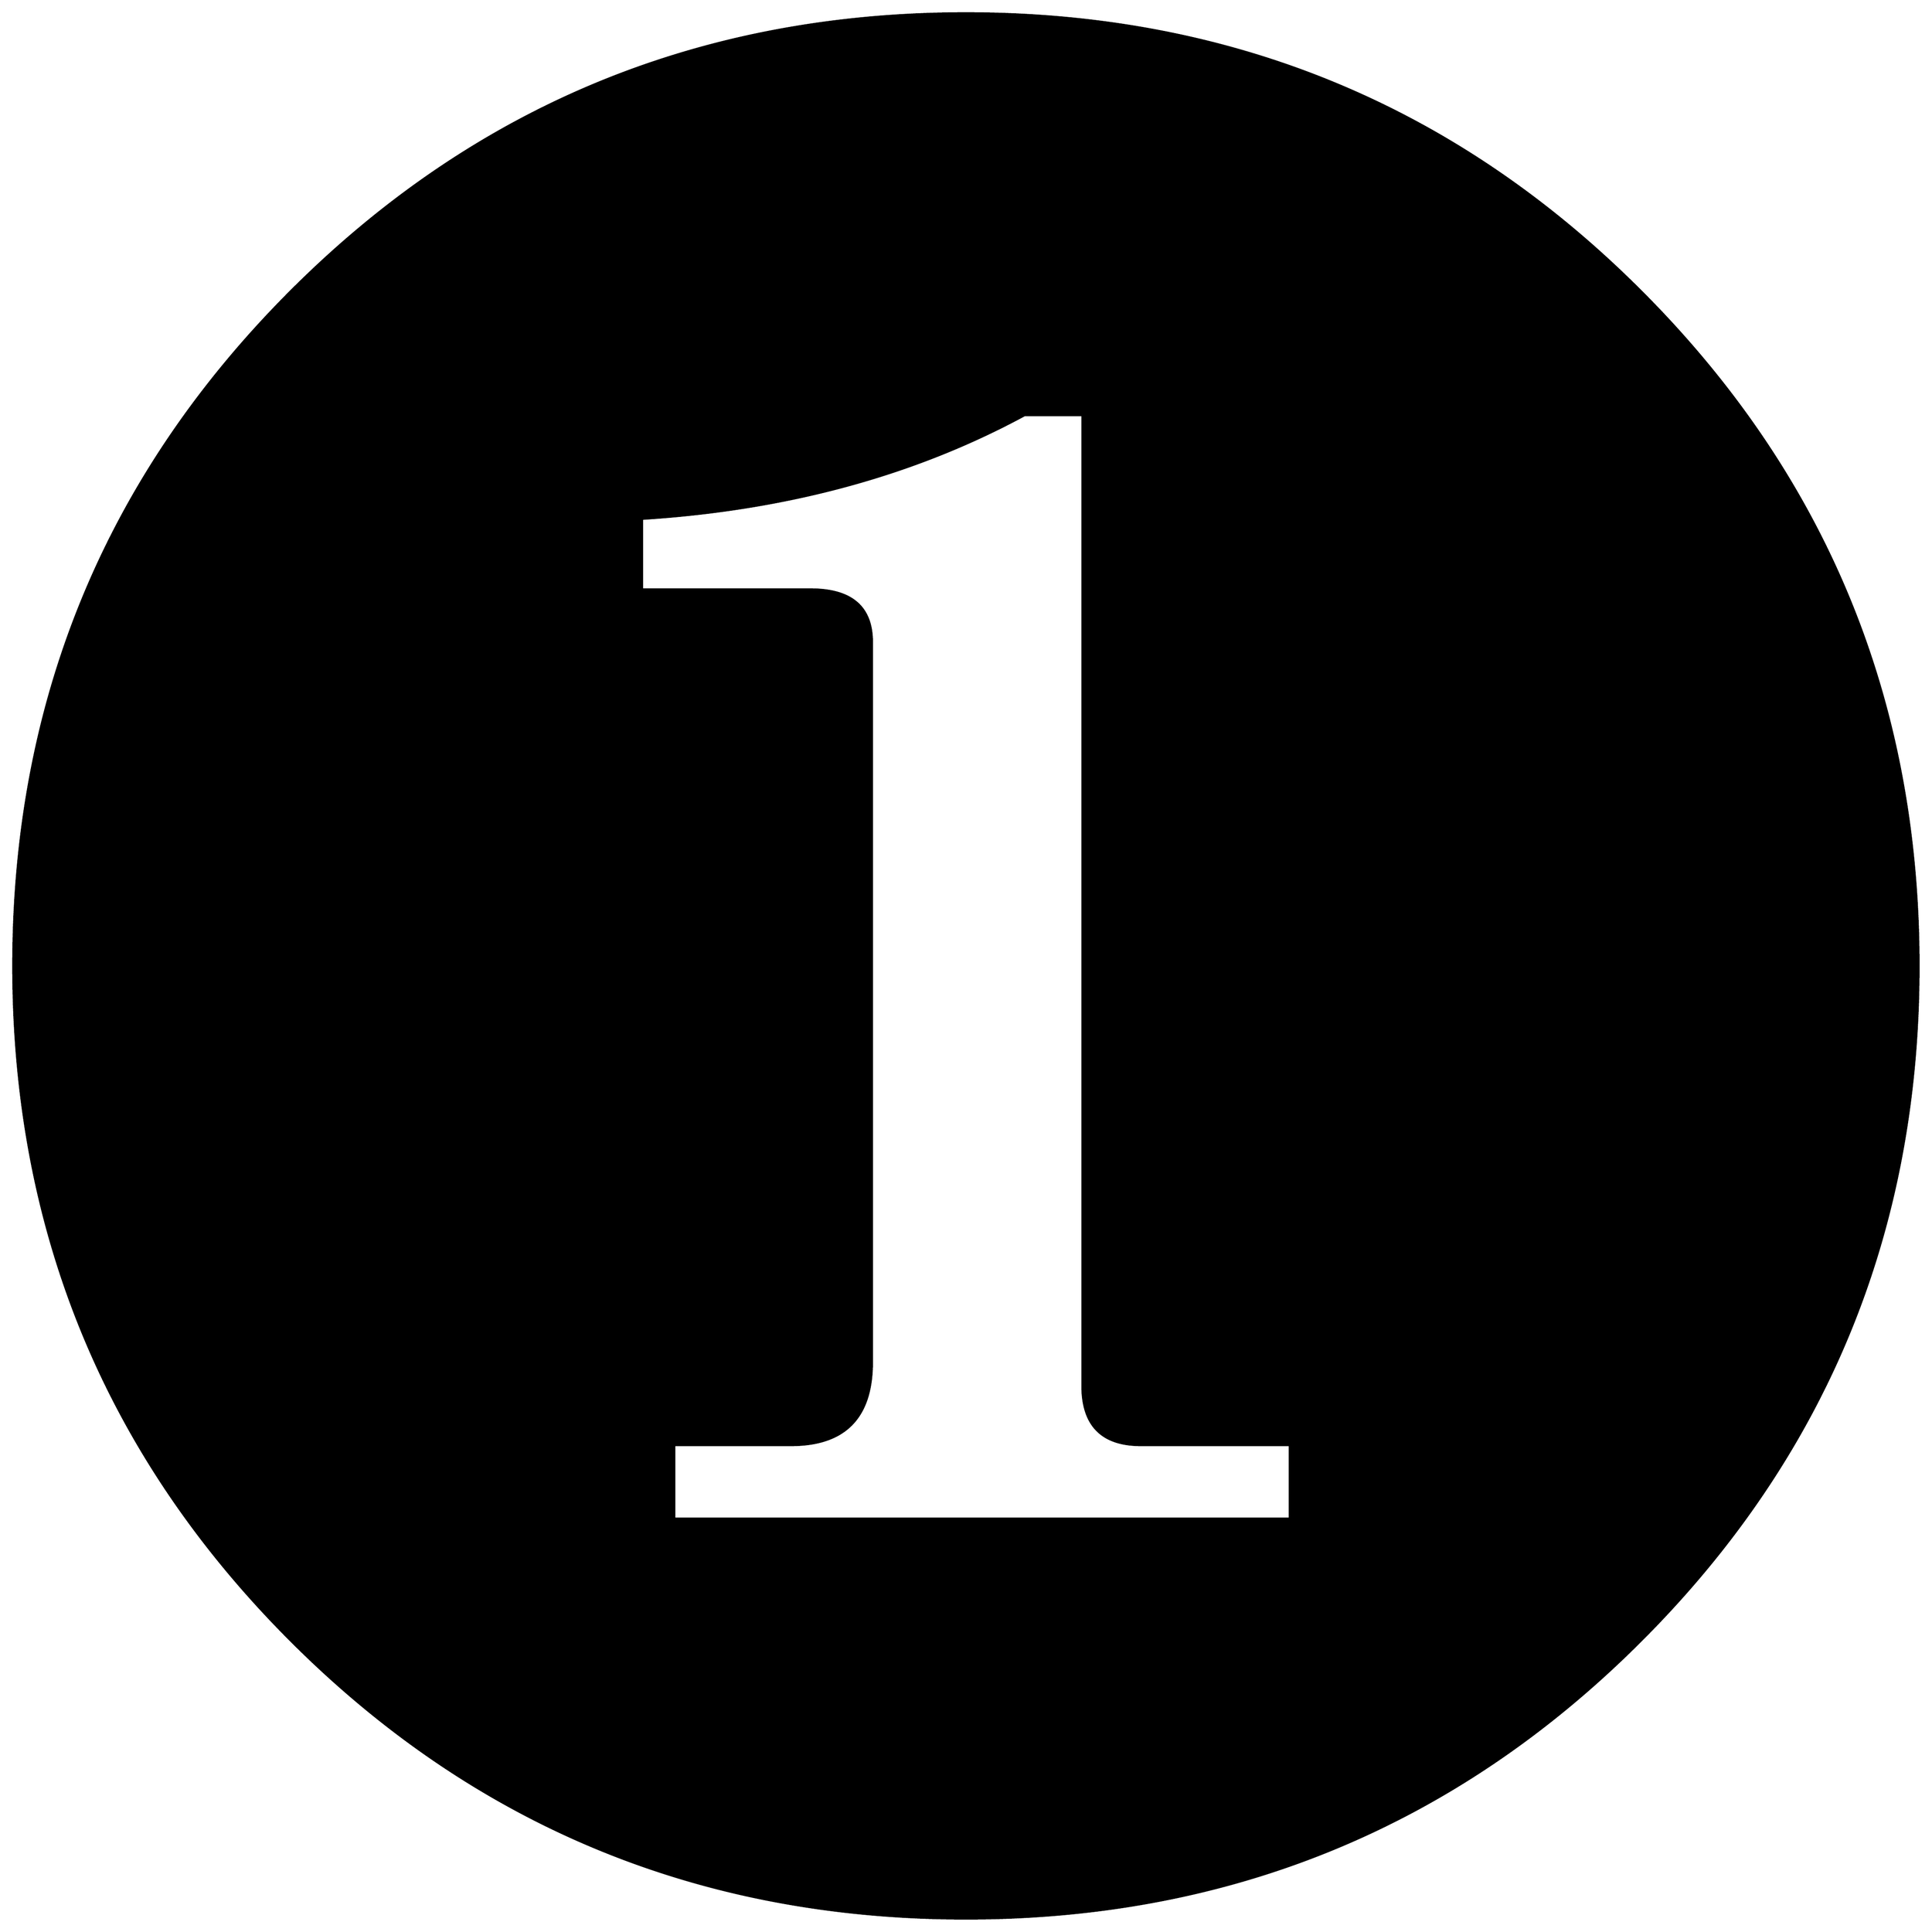 


\begin{tikzpicture}[y=0.80pt, x=0.80pt, yscale=-1.0, xscale=1.0, inner sep=0pt, outer sep=0pt]
\begin{scope}[shift={(100.0,1706.0)},nonzero rule]
  \path[draw=.,fill=.,line width=1.600pt] (1998.0,-582.0) ..
    controls (1998.0,-311.333) and (1903.333,-81.333) ..
    (1714.0,108.0) .. controls (1524.667,297.333) and (1294.667,392.0)
    .. (1024.0,392.0) .. controls (753.333,392.0) and
    (523.333,297.333) .. (334.0,108.0) .. controls (144.667,-81.333) and
    (50.0,-311.333) .. (50.0,-582.0) .. controls (50.0,-852.667) and
    (144.667,-1082.667) .. (334.0,-1272.0) .. controls
    (523.333,-1461.333) and (753.333,-1556.0) .. (1024.0,-1556.0) ..
    controls (1294.667,-1556.0) and (1524.667,-1461.333) ..
    (1714.0,-1272.0) .. controls (1903.333,-1082.667) and
    (1998.0,-852.667) .. (1998.0,-582.0) -- cycle(1355.0,-17.0) --
    (1355.0,-92.0) -- (1203.0,-92.0) .. controls (1163.0,-92.0)
    and (1143.0,-112.333) .. (1143.0,-153.0) -- (1143.0,-1145.0)
    -- (1084.0,-1145.0) .. controls (970.667,-1083.667) and
    (840.333,-1048.333) .. (693.0,-1039.0) -- (693.0,-967.0) --
    (865.0,-967.0) .. controls (907.0,-967.0) and (928.0,-949.0)
    .. (928.0,-913.0) -- (928.0,-177.0) .. controls
    (928.0,-120.333) and (900.333,-92.0) .. (845.0,-92.0) --
    (726.0,-92.0) -- (726.0,-17.0) -- (1355.0,-17.0) -- cycle;
\end{scope}

\end{tikzpicture}

